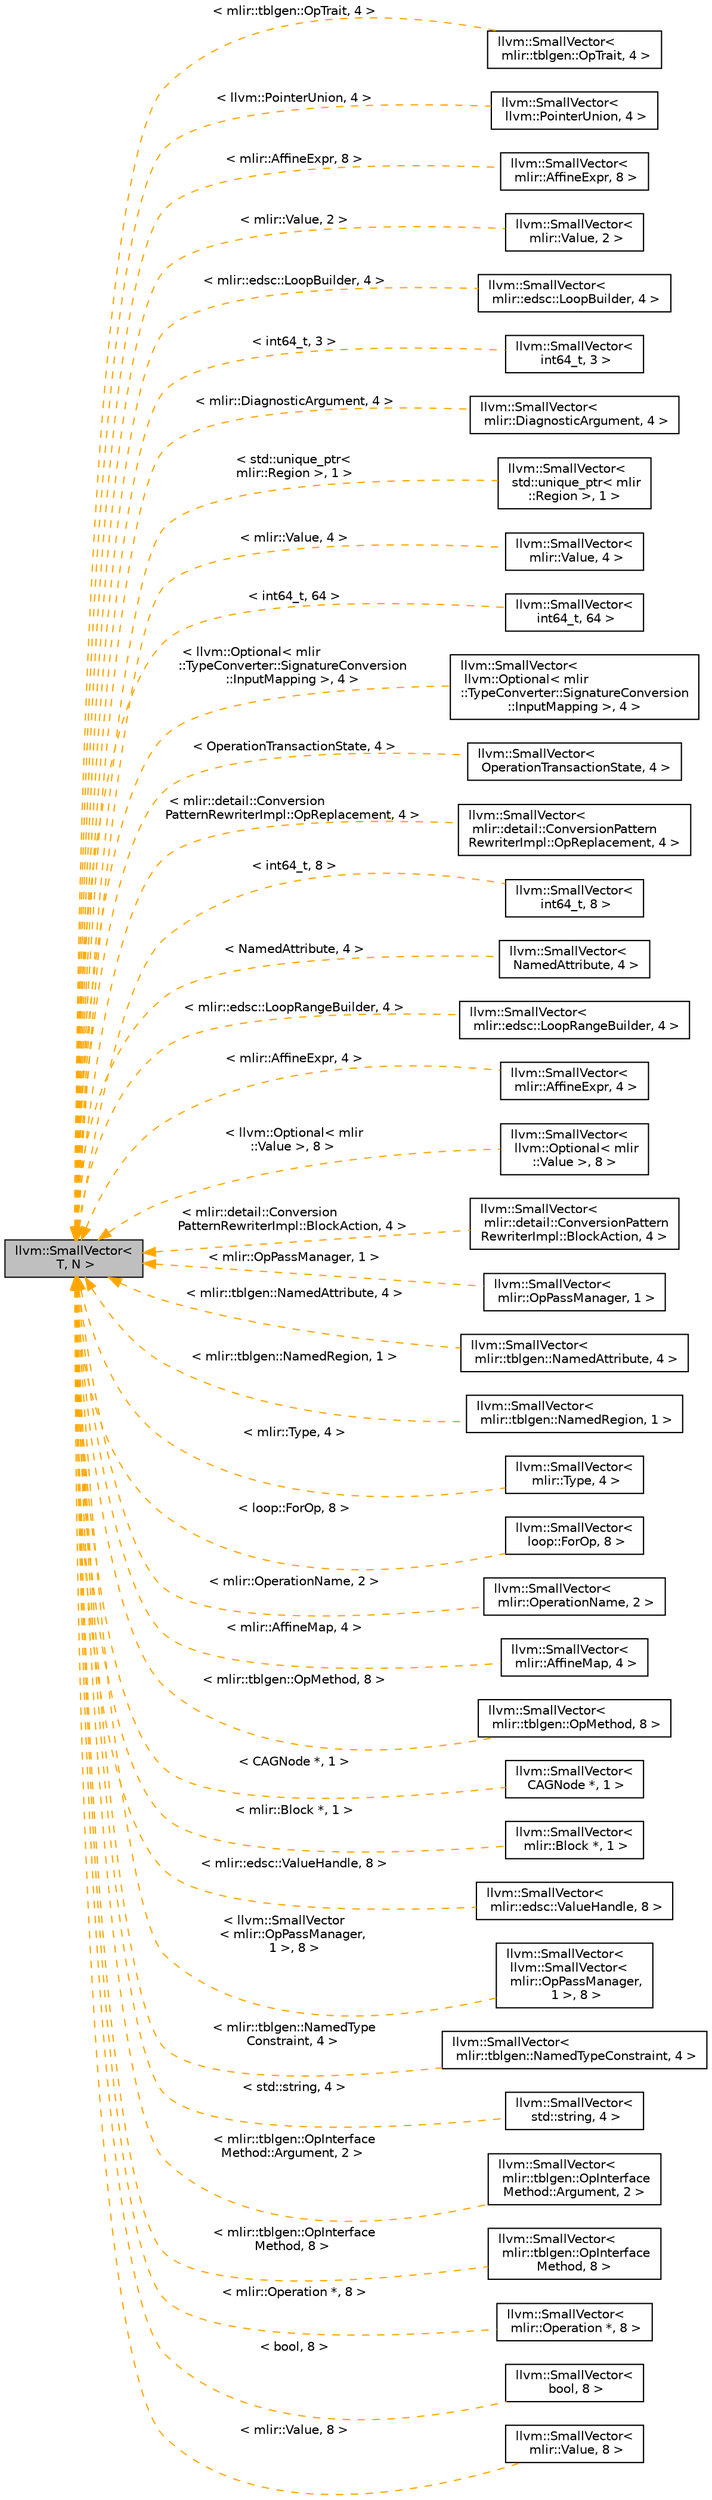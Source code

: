 digraph "llvm::SmallVector&lt; T, N &gt;"
{
  bgcolor="transparent";
  edge [fontname="Helvetica",fontsize="10",labelfontname="Helvetica",labelfontsize="10"];
  node [fontname="Helvetica",fontsize="10",shape=record];
  rankdir="LR";
  Node0 [label="llvm::SmallVector\<\l T, N \>",height=0.2,width=0.4,color="black", fillcolor="grey75", style="filled", fontcolor="black"];
  Node0 -> Node1 [dir="back",color="orange",fontsize="10",style="dashed",label=" \< mlir::tblgen::OpTrait, 4 \>" ,fontname="Helvetica"];
  Node1 [label="llvm::SmallVector\<\l mlir::tblgen::OpTrait, 4 \>",height=0.2,width=0.4,color="black",URL="$classllvm_1_1SmallVector.html"];
  Node0 -> Node2 [dir="back",color="orange",fontsize="10",style="dashed",label=" \< llvm::PointerUnion, 4 \>" ,fontname="Helvetica"];
  Node2 [label="llvm::SmallVector\<\l llvm::PointerUnion, 4 \>",height=0.2,width=0.4,color="black",URL="$classllvm_1_1SmallVector.html"];
  Node0 -> Node3 [dir="back",color="orange",fontsize="10",style="dashed",label=" \< mlir::AffineExpr, 8 \>" ,fontname="Helvetica"];
  Node3 [label="llvm::SmallVector\<\l mlir::AffineExpr, 8 \>",height=0.2,width=0.4,color="black",URL="$classllvm_1_1SmallVector.html"];
  Node0 -> Node4 [dir="back",color="orange",fontsize="10",style="dashed",label=" \< mlir::Value, 2 \>" ,fontname="Helvetica"];
  Node4 [label="llvm::SmallVector\<\l mlir::Value, 2 \>",height=0.2,width=0.4,color="black",URL="$classllvm_1_1SmallVector.html"];
  Node0 -> Node5 [dir="back",color="orange",fontsize="10",style="dashed",label=" \< mlir::edsc::LoopBuilder, 4 \>" ,fontname="Helvetica"];
  Node5 [label="llvm::SmallVector\<\l mlir::edsc::LoopBuilder, 4 \>",height=0.2,width=0.4,color="black",URL="$classllvm_1_1SmallVector.html"];
  Node0 -> Node6 [dir="back",color="orange",fontsize="10",style="dashed",label=" \< int64_t, 3 \>" ,fontname="Helvetica"];
  Node6 [label="llvm::SmallVector\<\l int64_t, 3 \>",height=0.2,width=0.4,color="black",URL="$classllvm_1_1SmallVector.html"];
  Node0 -> Node7 [dir="back",color="orange",fontsize="10",style="dashed",label=" \< mlir::DiagnosticArgument, 4 \>" ,fontname="Helvetica"];
  Node7 [label="llvm::SmallVector\<\l mlir::DiagnosticArgument, 4 \>",height=0.2,width=0.4,color="black",URL="$classllvm_1_1SmallVector.html"];
  Node0 -> Node8 [dir="back",color="orange",fontsize="10",style="dashed",label=" \< std::unique_ptr\<\l mlir::Region \>, 1 \>" ,fontname="Helvetica"];
  Node8 [label="llvm::SmallVector\<\l std::unique_ptr\< mlir\l::Region \>, 1 \>",height=0.2,width=0.4,color="black",URL="$classllvm_1_1SmallVector.html"];
  Node0 -> Node9 [dir="back",color="orange",fontsize="10",style="dashed",label=" \< mlir::Value, 4 \>" ,fontname="Helvetica"];
  Node9 [label="llvm::SmallVector\<\l mlir::Value, 4 \>",height=0.2,width=0.4,color="black",URL="$classllvm_1_1SmallVector.html"];
  Node0 -> Node10 [dir="back",color="orange",fontsize="10",style="dashed",label=" \< int64_t, 64 \>" ,fontname="Helvetica"];
  Node10 [label="llvm::SmallVector\<\l int64_t, 64 \>",height=0.2,width=0.4,color="black",URL="$classllvm_1_1SmallVector.html"];
  Node0 -> Node11 [dir="back",color="orange",fontsize="10",style="dashed",label=" \< llvm::Optional\< mlir\l::TypeConverter::SignatureConversion\l::InputMapping \>, 4 \>" ,fontname="Helvetica"];
  Node11 [label="llvm::SmallVector\<\l llvm::Optional\< mlir\l::TypeConverter::SignatureConversion\l::InputMapping \>, 4 \>",height=0.2,width=0.4,color="black",URL="$classllvm_1_1SmallVector.html"];
  Node0 -> Node12 [dir="back",color="orange",fontsize="10",style="dashed",label=" \< OperationTransactionState, 4 \>" ,fontname="Helvetica"];
  Node12 [label="llvm::SmallVector\<\l OperationTransactionState, 4 \>",height=0.2,width=0.4,color="black",URL="$classllvm_1_1SmallVector.html"];
  Node0 -> Node13 [dir="back",color="orange",fontsize="10",style="dashed",label=" \< mlir::detail::Conversion\lPatternRewriterImpl::OpReplacement, 4 \>" ,fontname="Helvetica"];
  Node13 [label="llvm::SmallVector\<\l mlir::detail::ConversionPattern\lRewriterImpl::OpReplacement, 4 \>",height=0.2,width=0.4,color="black",URL="$classllvm_1_1SmallVector.html"];
  Node0 -> Node14 [dir="back",color="orange",fontsize="10",style="dashed",label=" \< int64_t, 8 \>" ,fontname="Helvetica"];
  Node14 [label="llvm::SmallVector\<\l int64_t, 8 \>",height=0.2,width=0.4,color="black",URL="$classllvm_1_1SmallVector.html"];
  Node0 -> Node15 [dir="back",color="orange",fontsize="10",style="dashed",label=" \< NamedAttribute, 4 \>" ,fontname="Helvetica"];
  Node15 [label="llvm::SmallVector\<\l NamedAttribute, 4 \>",height=0.2,width=0.4,color="black",URL="$classllvm_1_1SmallVector.html"];
  Node0 -> Node16 [dir="back",color="orange",fontsize="10",style="dashed",label=" \< mlir::edsc::LoopRangeBuilder, 4 \>" ,fontname="Helvetica"];
  Node16 [label="llvm::SmallVector\<\l mlir::edsc::LoopRangeBuilder, 4 \>",height=0.2,width=0.4,color="black",URL="$classllvm_1_1SmallVector.html"];
  Node0 -> Node17 [dir="back",color="orange",fontsize="10",style="dashed",label=" \< mlir::AffineExpr, 4 \>" ,fontname="Helvetica"];
  Node17 [label="llvm::SmallVector\<\l mlir::AffineExpr, 4 \>",height=0.2,width=0.4,color="black",URL="$classllvm_1_1SmallVector.html"];
  Node0 -> Node18 [dir="back",color="orange",fontsize="10",style="dashed",label=" \< llvm::Optional\< mlir\l::Value \>, 8 \>" ,fontname="Helvetica"];
  Node18 [label="llvm::SmallVector\<\l llvm::Optional\< mlir\l::Value \>, 8 \>",height=0.2,width=0.4,color="black",URL="$classllvm_1_1SmallVector.html"];
  Node0 -> Node19 [dir="back",color="orange",fontsize="10",style="dashed",label=" \< mlir::detail::Conversion\lPatternRewriterImpl::BlockAction, 4 \>" ,fontname="Helvetica"];
  Node19 [label="llvm::SmallVector\<\l mlir::detail::ConversionPattern\lRewriterImpl::BlockAction, 4 \>",height=0.2,width=0.4,color="black",URL="$classllvm_1_1SmallVector.html"];
  Node0 -> Node20 [dir="back",color="orange",fontsize="10",style="dashed",label=" \< mlir::OpPassManager, 1 \>" ,fontname="Helvetica"];
  Node20 [label="llvm::SmallVector\<\l mlir::OpPassManager, 1 \>",height=0.2,width=0.4,color="black",URL="$classllvm_1_1SmallVector.html"];
  Node0 -> Node21 [dir="back",color="orange",fontsize="10",style="dashed",label=" \< mlir::tblgen::NamedAttribute, 4 \>" ,fontname="Helvetica"];
  Node21 [label="llvm::SmallVector\<\l mlir::tblgen::NamedAttribute, 4 \>",height=0.2,width=0.4,color="black",URL="$classllvm_1_1SmallVector.html"];
  Node0 -> Node22 [dir="back",color="orange",fontsize="10",style="dashed",label=" \< mlir::tblgen::NamedRegion, 1 \>" ,fontname="Helvetica"];
  Node22 [label="llvm::SmallVector\<\l mlir::tblgen::NamedRegion, 1 \>",height=0.2,width=0.4,color="black",URL="$classllvm_1_1SmallVector.html"];
  Node0 -> Node23 [dir="back",color="orange",fontsize="10",style="dashed",label=" \< mlir::Type, 4 \>" ,fontname="Helvetica"];
  Node23 [label="llvm::SmallVector\<\l mlir::Type, 4 \>",height=0.2,width=0.4,color="black",URL="$classllvm_1_1SmallVector.html"];
  Node0 -> Node24 [dir="back",color="orange",fontsize="10",style="dashed",label=" \< loop::ForOp, 8 \>" ,fontname="Helvetica"];
  Node24 [label="llvm::SmallVector\<\l loop::ForOp, 8 \>",height=0.2,width=0.4,color="black",URL="$classllvm_1_1SmallVector.html"];
  Node0 -> Node25 [dir="back",color="orange",fontsize="10",style="dashed",label=" \< mlir::OperationName, 2 \>" ,fontname="Helvetica"];
  Node25 [label="llvm::SmallVector\<\l mlir::OperationName, 2 \>",height=0.2,width=0.4,color="black",URL="$classllvm_1_1SmallVector.html"];
  Node0 -> Node26 [dir="back",color="orange",fontsize="10",style="dashed",label=" \< mlir::AffineMap, 4 \>" ,fontname="Helvetica"];
  Node26 [label="llvm::SmallVector\<\l mlir::AffineMap, 4 \>",height=0.2,width=0.4,color="black",URL="$classllvm_1_1SmallVector.html"];
  Node0 -> Node27 [dir="back",color="orange",fontsize="10",style="dashed",label=" \< mlir::tblgen::OpMethod, 8 \>" ,fontname="Helvetica"];
  Node27 [label="llvm::SmallVector\<\l mlir::tblgen::OpMethod, 8 \>",height=0.2,width=0.4,color="black",URL="$classllvm_1_1SmallVector.html"];
  Node0 -> Node28 [dir="back",color="orange",fontsize="10",style="dashed",label=" \< CAGNode *, 1 \>" ,fontname="Helvetica"];
  Node28 [label="llvm::SmallVector\<\l CAGNode *, 1 \>",height=0.2,width=0.4,color="black",URL="$classllvm_1_1SmallVector.html"];
  Node0 -> Node29 [dir="back",color="orange",fontsize="10",style="dashed",label=" \< mlir::Block *, 1 \>" ,fontname="Helvetica"];
  Node29 [label="llvm::SmallVector\<\l mlir::Block *, 1 \>",height=0.2,width=0.4,color="black",URL="$classllvm_1_1SmallVector.html"];
  Node0 -> Node30 [dir="back",color="orange",fontsize="10",style="dashed",label=" \< mlir::edsc::ValueHandle, 8 \>" ,fontname="Helvetica"];
  Node30 [label="llvm::SmallVector\<\l mlir::edsc::ValueHandle, 8 \>",height=0.2,width=0.4,color="black",URL="$classllvm_1_1SmallVector.html"];
  Node0 -> Node31 [dir="back",color="orange",fontsize="10",style="dashed",label=" \< llvm::SmallVector\l\< mlir::OpPassManager,\l 1 \>, 8 \>" ,fontname="Helvetica"];
  Node31 [label="llvm::SmallVector\<\l llvm::SmallVector\<\l mlir::OpPassManager,\l 1 \>, 8 \>",height=0.2,width=0.4,color="black",URL="$classllvm_1_1SmallVector.html"];
  Node0 -> Node32 [dir="back",color="orange",fontsize="10",style="dashed",label=" \< mlir::tblgen::NamedType\lConstraint, 4 \>" ,fontname="Helvetica"];
  Node32 [label="llvm::SmallVector\<\l mlir::tblgen::NamedTypeConstraint, 4 \>",height=0.2,width=0.4,color="black",URL="$classllvm_1_1SmallVector.html"];
  Node0 -> Node33 [dir="back",color="orange",fontsize="10",style="dashed",label=" \< std::string, 4 \>" ,fontname="Helvetica"];
  Node33 [label="llvm::SmallVector\<\l std::string, 4 \>",height=0.2,width=0.4,color="black",URL="$classllvm_1_1SmallVector.html"];
  Node0 -> Node34 [dir="back",color="orange",fontsize="10",style="dashed",label=" \< mlir::tblgen::OpInterface\lMethod::Argument, 2 \>" ,fontname="Helvetica"];
  Node34 [label="llvm::SmallVector\<\l mlir::tblgen::OpInterface\lMethod::Argument, 2 \>",height=0.2,width=0.4,color="black",URL="$classllvm_1_1SmallVector.html"];
  Node0 -> Node35 [dir="back",color="orange",fontsize="10",style="dashed",label=" \< mlir::tblgen::OpInterface\lMethod, 8 \>" ,fontname="Helvetica"];
  Node35 [label="llvm::SmallVector\<\l mlir::tblgen::OpInterface\lMethod, 8 \>",height=0.2,width=0.4,color="black",URL="$classllvm_1_1SmallVector.html"];
  Node0 -> Node36 [dir="back",color="orange",fontsize="10",style="dashed",label=" \< mlir::Operation *, 8 \>" ,fontname="Helvetica"];
  Node36 [label="llvm::SmallVector\<\l mlir::Operation *, 8 \>",height=0.2,width=0.4,color="black",URL="$classllvm_1_1SmallVector.html"];
  Node0 -> Node37 [dir="back",color="orange",fontsize="10",style="dashed",label=" \< bool, 8 \>" ,fontname="Helvetica"];
  Node37 [label="llvm::SmallVector\<\l bool, 8 \>",height=0.2,width=0.4,color="black",URL="$classllvm_1_1SmallVector.html"];
  Node0 -> Node38 [dir="back",color="orange",fontsize="10",style="dashed",label=" \< mlir::Value, 8 \>" ,fontname="Helvetica"];
  Node38 [label="llvm::SmallVector\<\l mlir::Value, 8 \>",height=0.2,width=0.4,color="black",URL="$classllvm_1_1SmallVector.html"];
}
